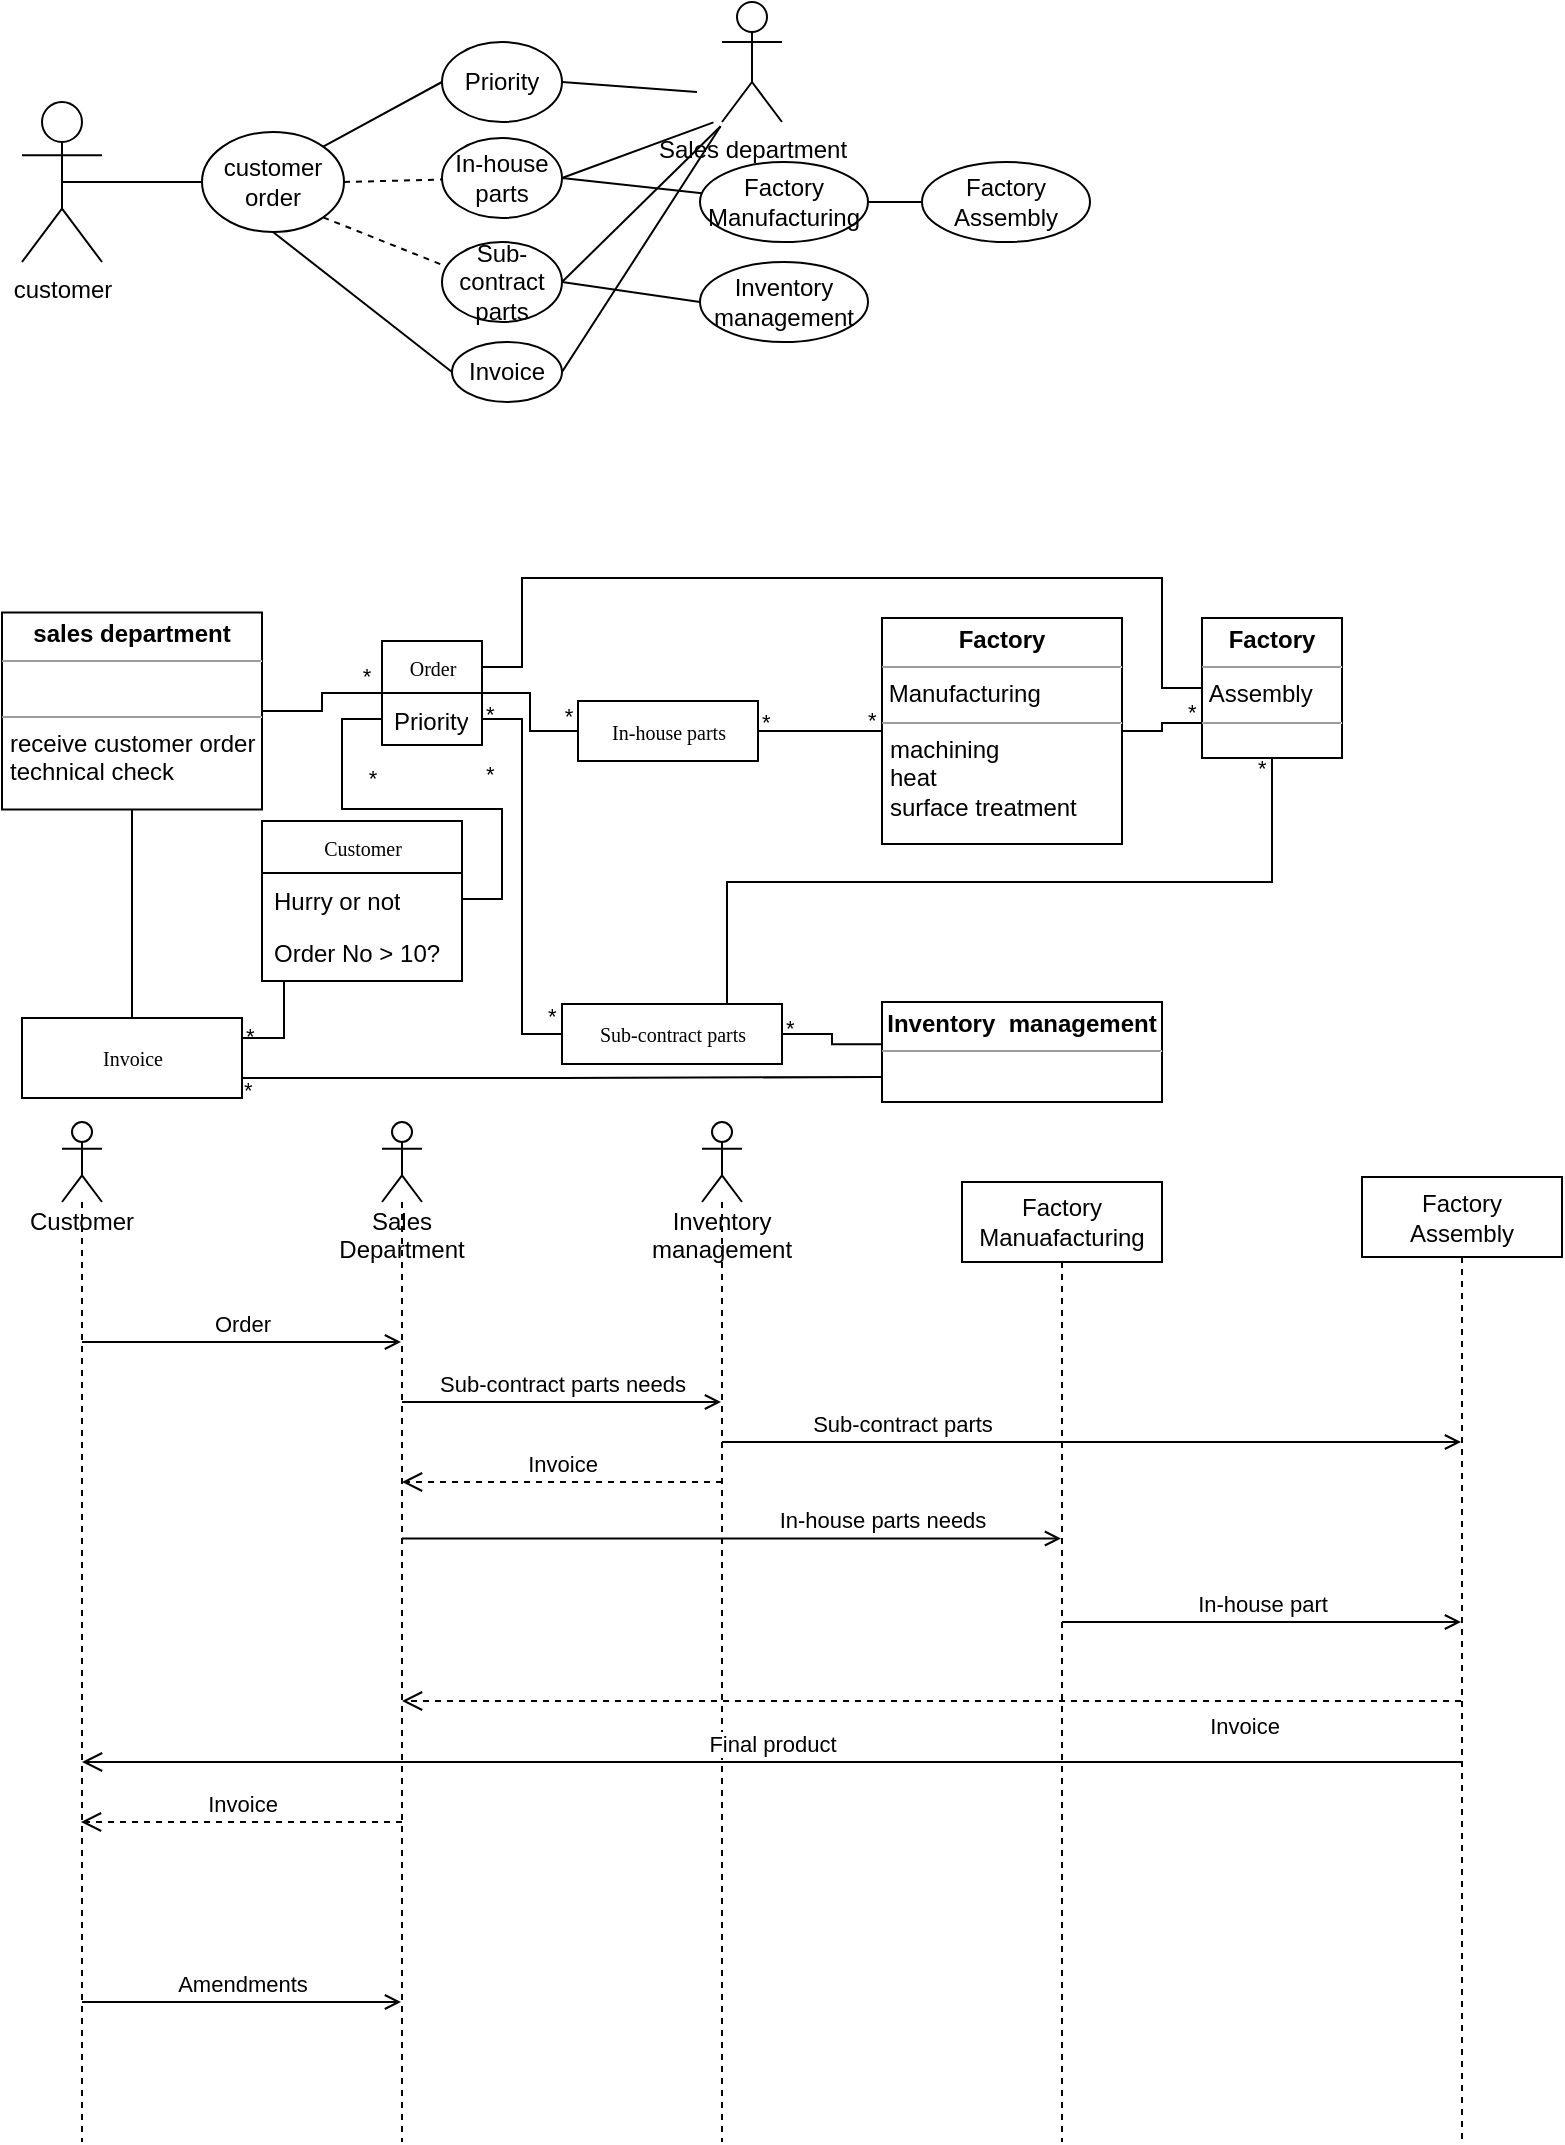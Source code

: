 <mxfile version="15.7.0" type="github" pages="2">
  <diagram name="Question 2" id="c4acf3e9-155e-7222-9cf6-157b1a14988f">
    <mxGraphModel dx="1421" dy="752" grid="1" gridSize="10" guides="1" tooltips="1" connect="1" arrows="1" fold="1" page="1" pageScale="1" pageWidth="850" pageHeight="1100" background="none" math="0" shadow="0">
      <root>
        <mxCell id="0" />
        <mxCell id="1" parent="0" />
        <mxCell id="VRiyqRG7SxgQbr_X3jZr-10" style="edgeStyle=orthogonalEdgeStyle;rounded=0;orthogonalLoop=1;jettySize=auto;html=1;exitX=1;exitY=0.5;exitDx=0;exitDy=0;entryX=0;entryY=0.5;entryDx=0;entryDy=0;endArrow=none;endFill=0;" parent="1" source="17acba5748e5396b-20" target="5d2195bd80daf111-14" edge="1">
          <mxGeometry relative="1" as="geometry" />
        </mxCell>
        <mxCell id="VRiyqRG7SxgQbr_X3jZr-11" style="edgeStyle=orthogonalEdgeStyle;rounded=0;orthogonalLoop=1;jettySize=auto;html=1;exitX=1;exitY=0.75;exitDx=0;exitDy=0;entryX=0;entryY=0.5;entryDx=0;entryDy=0;endArrow=none;endFill=0;" parent="1" source="17acba5748e5396b-20" target="VRiyqRG7SxgQbr_X3jZr-6" edge="1">
          <mxGeometry relative="1" as="geometry" />
        </mxCell>
        <mxCell id="VRiyqRG7SxgQbr_X3jZr-12" style="edgeStyle=orthogonalEdgeStyle;rounded=0;orthogonalLoop=1;jettySize=auto;html=1;exitX=1;exitY=0.25;exitDx=0;exitDy=0;entryX=0;entryY=0.5;entryDx=0;entryDy=0;endArrow=none;endFill=0;" parent="1" source="17acba5748e5396b-20" target="VRiyqRG7SxgQbr_X3jZr-1" edge="1">
          <mxGeometry relative="1" as="geometry">
            <Array as="points">
              <mxPoint x="300" y="343" />
              <mxPoint x="300" y="298" />
              <mxPoint x="620" y="298" />
              <mxPoint x="620" y="353" />
            </Array>
          </mxGeometry>
        </mxCell>
        <mxCell id="17acba5748e5396b-20" value="&lt;div&gt;Order&lt;/div&gt;" style="swimlane;html=1;fontStyle=0;childLayout=stackLayout;horizontal=1;startSize=26;fillColor=none;horizontalStack=0;resizeParent=1;resizeLast=0;collapsible=1;marginBottom=0;swimlaneFillColor=#ffffff;rounded=0;shadow=0;comic=0;labelBackgroundColor=none;strokeWidth=1;fontFamily=Verdana;fontSize=10;align=center;" parent="1" vertex="1">
          <mxGeometry x="230" y="329.5" width="50" height="52" as="geometry" />
        </mxCell>
        <mxCell id="17acba5748e5396b-21" value="Priority" style="text;html=1;strokeColor=none;fillColor=none;align=left;verticalAlign=top;spacingLeft=4;spacingRight=4;whiteSpace=wrap;overflow=hidden;rotatable=0;points=[[0,0.5],[1,0.5]];portConstraint=eastwest;" parent="17acba5748e5396b-20" vertex="1">
          <mxGeometry y="26" width="50" height="26" as="geometry" />
        </mxCell>
        <mxCell id="17acba5748e5396b-30" value="Customer" style="swimlane;html=1;fontStyle=0;childLayout=stackLayout;horizontal=1;startSize=26;fillColor=none;horizontalStack=0;resizeParent=1;resizeLast=0;collapsible=1;marginBottom=0;swimlaneFillColor=#ffffff;rounded=0;shadow=0;comic=0;labelBackgroundColor=none;strokeWidth=1;fontFamily=Verdana;fontSize=10;align=center;" parent="1" vertex="1">
          <mxGeometry x="170" y="419.5" width="100" height="80" as="geometry" />
        </mxCell>
        <mxCell id="17acba5748e5396b-32" value="Hurry or not" style="text;html=1;strokeColor=none;fillColor=none;align=left;verticalAlign=top;spacingLeft=4;spacingRight=4;whiteSpace=wrap;overflow=hidden;rotatable=0;points=[[0,0.5],[1,0.5]];portConstraint=eastwest;" parent="17acba5748e5396b-30" vertex="1">
          <mxGeometry y="26" width="100" height="26" as="geometry" />
        </mxCell>
        <mxCell id="17acba5748e5396b-31" value="Order No &amp;gt; 10?" style="text;html=1;strokeColor=none;fillColor=none;align=left;verticalAlign=top;spacingLeft=4;spacingRight=4;whiteSpace=wrap;overflow=hidden;rotatable=0;points=[[0,0.5],[1,0.5]];portConstraint=eastwest;" parent="17acba5748e5396b-30" vertex="1">
          <mxGeometry y="52" width="100" height="26" as="geometry" />
        </mxCell>
        <mxCell id="5d2195bd80daf111-15" value="&lt;p style=&quot;margin: 0px ; margin-top: 4px ; text-align: center&quot;&gt;&lt;b&gt;Inventory&amp;nbsp; management&lt;/b&gt;&lt;/p&gt;&lt;hr size=&quot;1&quot;&gt;&lt;p style=&quot;margin: 0px ; margin-left: 4px&quot;&gt;&lt;br&gt;&lt;/p&gt;&lt;hr size=&quot;1&quot;&gt;" style="verticalAlign=top;align=left;overflow=fill;fontSize=12;fontFamily=Helvetica;html=1;rounded=0;shadow=0;comic=0;labelBackgroundColor=none;strokeWidth=1;" parent="1" vertex="1">
          <mxGeometry x="480" y="510" width="140" height="50" as="geometry" />
        </mxCell>
        <mxCell id="VRiyqRG7SxgQbr_X3jZr-4" style="edgeStyle=orthogonalEdgeStyle;rounded=0;orthogonalLoop=1;jettySize=auto;html=1;startArrow=none;endArrow=none;endFill=0;" parent="1" source="5d2195bd80daf111-14" target="5d2195bd80daf111-18" edge="1">
          <mxGeometry relative="1" as="geometry">
            <mxPoint x="350" y="375" as="sourcePoint" />
          </mxGeometry>
        </mxCell>
        <mxCell id="VRiyqRG7SxgQbr_X3jZr-13" style="edgeStyle=orthogonalEdgeStyle;rounded=0;orthogonalLoop=1;jettySize=auto;html=1;exitX=1;exitY=0.5;exitDx=0;exitDy=0;entryX=0;entryY=0.75;entryDx=0;entryDy=0;endArrow=none;endFill=0;" parent="1" source="5d2195bd80daf111-18" target="VRiyqRG7SxgQbr_X3jZr-1" edge="1">
          <mxGeometry relative="1" as="geometry" />
        </mxCell>
        <mxCell id="5d2195bd80daf111-18" value="&lt;p style=&quot;margin: 0px ; margin-top: 4px ; text-align: center&quot;&gt;&lt;b&gt;Factory&lt;br&gt;&lt;/b&gt;&lt;/p&gt;&lt;hr size=&quot;1&quot;&gt;&amp;nbsp;Manufacturing&lt;hr size=&quot;1&quot;&gt;&lt;p style=&quot;margin: 0px ; margin-left: 4px&quot;&gt;machining&lt;br&gt;&lt;/p&gt;&lt;p style=&quot;margin: 0px ; margin-left: 4px&quot;&gt;heat &lt;br&gt;&lt;/p&gt;&lt;p style=&quot;margin: 0px ; margin-left: 4px&quot;&gt;surface treatment&lt;br&gt;&lt;/p&gt;" style="verticalAlign=top;align=left;overflow=fill;fontSize=12;fontFamily=Helvetica;html=1;rounded=0;shadow=0;comic=0;labelBackgroundColor=none;strokeWidth=1;" parent="1" vertex="1">
          <mxGeometry x="480" y="318" width="120" height="113" as="geometry" />
        </mxCell>
        <mxCell id="VRiyqRG7SxgQbr_X3jZr-2" style="edgeStyle=orthogonalEdgeStyle;rounded=0;orthogonalLoop=1;jettySize=auto;html=1;exitX=1;exitY=0.5;exitDx=0;exitDy=0;entryX=0;entryY=0.5;entryDx=0;entryDy=0;endArrow=none;endFill=0;" parent="1" source="5d2195bd80daf111-19" target="17acba5748e5396b-20" edge="1">
          <mxGeometry relative="1" as="geometry">
            <mxPoint x="200" y="375" as="targetPoint" />
          </mxGeometry>
        </mxCell>
        <mxCell id="VRiyqRG7SxgQbr_X3jZr-5" value="&amp;nbsp;&amp;nbsp;&amp;nbsp;&amp;nbsp;&amp;nbsp;&amp;nbsp;&amp;nbsp;&amp;nbsp;&amp;nbsp;&amp;nbsp;&amp;nbsp;&amp;nbsp;&amp;nbsp;&amp;nbsp;&amp;nbsp;&amp;nbsp; *" style="edgeLabel;html=1;align=center;verticalAlign=middle;resizable=0;points=[];strokeColor=none;labelBackgroundColor=none;" parent="VRiyqRG7SxgQbr_X3jZr-2" vertex="1" connectable="0">
          <mxGeometry x="0.225" y="3" relative="1" as="geometry">
            <mxPoint x="-8" y="-6" as="offset" />
          </mxGeometry>
        </mxCell>
        <mxCell id="VRiyqRG7SxgQbr_X3jZr-28" style="edgeStyle=orthogonalEdgeStyle;rounded=0;orthogonalLoop=1;jettySize=auto;html=1;exitX=0.5;exitY=1;exitDx=0;exitDy=0;entryX=0.5;entryY=0;entryDx=0;entryDy=0;endArrow=none;endFill=0;" parent="1" source="5d2195bd80daf111-19" target="VRiyqRG7SxgQbr_X3jZr-27" edge="1">
          <mxGeometry relative="1" as="geometry" />
        </mxCell>
        <mxCell id="5d2195bd80daf111-19" value="&lt;p style=&quot;margin: 0px ; margin-top: 4px ; text-align: center&quot;&gt;&lt;b&gt;sales department&lt;/b&gt;&lt;/p&gt;&lt;hr size=&quot;1&quot;&gt;&lt;p style=&quot;margin: 0px ; margin-left: 4px&quot;&gt;&lt;br&gt;&lt;/p&gt;&lt;hr size=&quot;1&quot;&gt;&lt;p style=&quot;margin: 0px ; margin-left: 4px&quot;&gt;receive customer order&lt;/p&gt;&lt;p style=&quot;margin: 0px ; margin-left: 4px&quot;&gt;technical check&lt;br&gt;&lt;/p&gt;" style="verticalAlign=top;align=left;overflow=fill;fontSize=12;fontFamily=Helvetica;html=1;rounded=0;shadow=0;comic=0;labelBackgroundColor=none;strokeWidth=1;" parent="1" vertex="1">
          <mxGeometry x="40" y="315.25" width="130" height="98.5" as="geometry" />
        </mxCell>
        <mxCell id="VRiyqRG7SxgQbr_X3jZr-1" value="&lt;p style=&quot;margin: 0px ; margin-top: 4px ; text-align: center&quot;&gt;&lt;b&gt;Factory&lt;br&gt;&lt;/b&gt;&lt;/p&gt;&lt;hr size=&quot;1&quot;&gt;&amp;nbsp;Assembly&lt;hr size=&quot;1&quot;&gt;" style="verticalAlign=top;align=left;overflow=fill;fontSize=12;fontFamily=Helvetica;html=1;rounded=0;shadow=0;comic=0;labelBackgroundColor=none;strokeWidth=1;" parent="1" vertex="1">
          <mxGeometry x="640" y="318" width="70" height="70" as="geometry" />
        </mxCell>
        <mxCell id="VRiyqRG7SxgQbr_X3jZr-14" style="edgeStyle=orthogonalEdgeStyle;rounded=0;orthogonalLoop=1;jettySize=auto;html=1;exitX=1;exitY=0.5;exitDx=0;exitDy=0;endArrow=none;endFill=0;entryX=0;entryY=0.422;entryDx=0;entryDy=0;entryPerimeter=0;" parent="1" source="VRiyqRG7SxgQbr_X3jZr-6" target="5d2195bd80daf111-15" edge="1">
          <mxGeometry relative="1" as="geometry">
            <mxPoint x="480" y="523" as="targetPoint" />
          </mxGeometry>
        </mxCell>
        <mxCell id="VRiyqRG7SxgQbr_X3jZr-15" style="edgeStyle=orthogonalEdgeStyle;rounded=0;orthogonalLoop=1;jettySize=auto;html=1;exitX=0.75;exitY=0;exitDx=0;exitDy=0;entryX=0;entryY=1;entryDx=0;entryDy=0;endArrow=none;endFill=0;" parent="1" source="VRiyqRG7SxgQbr_X3jZr-6" target="VRiyqRG7SxgQbr_X3jZr-1" edge="1">
          <mxGeometry relative="1" as="geometry">
            <Array as="points">
              <mxPoint x="403" y="450" />
              <mxPoint x="675" y="450" />
              <mxPoint x="675" y="388" />
            </Array>
          </mxGeometry>
        </mxCell>
        <mxCell id="VRiyqRG7SxgQbr_X3jZr-6" value="&lt;div&gt;Sub-contract parts&lt;/div&gt;" style="html=1;rounded=0;shadow=0;comic=0;labelBackgroundColor=none;strokeWidth=1;fontFamily=Verdana;fontSize=10;align=center;" parent="1" vertex="1">
          <mxGeometry x="320" y="511" width="110" height="30" as="geometry" />
        </mxCell>
        <mxCell id="5d2195bd80daf111-14" value="In-house parts" style="html=1;rounded=0;shadow=0;comic=0;labelBackgroundColor=none;strokeWidth=1;fontFamily=Verdana;fontSize=10;align=center;" parent="1" vertex="1">
          <mxGeometry x="328" y="359.5" width="90" height="30" as="geometry" />
        </mxCell>
        <mxCell id="VRiyqRG7SxgQbr_X3jZr-16" style="edgeStyle=orthogonalEdgeStyle;rounded=0;orthogonalLoop=1;jettySize=auto;html=1;exitX=1;exitY=0.5;exitDx=0;exitDy=0;entryX=0;entryY=0.5;entryDx=0;entryDy=0;endArrow=none;endFill=0;" parent="1" source="17acba5748e5396b-32" target="17acba5748e5396b-21" edge="1">
          <mxGeometry relative="1" as="geometry" />
        </mxCell>
        <mxCell id="VRiyqRG7SxgQbr_X3jZr-17" value="&amp;nbsp;&amp;nbsp;&amp;nbsp;&amp;nbsp;&amp;nbsp;&amp;nbsp;&amp;nbsp;&amp;nbsp;&amp;nbsp;&amp;nbsp;&amp;nbsp;&amp;nbsp;&amp;nbsp;&amp;nbsp;&amp;nbsp;&amp;nbsp; *" style="edgeLabel;html=1;align=center;verticalAlign=middle;resizable=0;points=[];strokeColor=none;labelBackgroundColor=none;" parent="1" vertex="1" connectable="0">
          <mxGeometry x="199" y="397.5" as="geometry" />
        </mxCell>
        <mxCell id="VRiyqRG7SxgQbr_X3jZr-19" value="&amp;nbsp;&amp;nbsp;&amp;nbsp;&amp;nbsp;&amp;nbsp;&amp;nbsp;&amp;nbsp;&amp;nbsp;&amp;nbsp;&amp;nbsp;&amp;nbsp;&amp;nbsp;&amp;nbsp;&amp;nbsp;&amp;nbsp;&amp;nbsp; *" style="edgeLabel;html=1;align=center;verticalAlign=middle;resizable=0;points=[];strokeColor=none;labelBackgroundColor=none;" parent="1" vertex="1" connectable="0">
          <mxGeometry x="297" y="366.5" as="geometry" />
        </mxCell>
        <mxCell id="VRiyqRG7SxgQbr_X3jZr-20" value="&amp;nbsp;&amp;nbsp;&amp;nbsp;&amp;nbsp; *" style="edgeLabel;html=1;align=center;verticalAlign=middle;resizable=0;points=[];strokeColor=none;labelBackgroundColor=none;" parent="1" vertex="1" connectable="0">
          <mxGeometry x="276" y="365.5" as="geometry" />
        </mxCell>
        <mxCell id="VRiyqRG7SxgQbr_X3jZr-21" value="&amp;nbsp;&amp;nbsp;&amp;nbsp;&amp;nbsp; *" style="edgeLabel;html=1;align=center;verticalAlign=middle;resizable=0;points=[];strokeColor=none;labelBackgroundColor=none;" parent="1" vertex="1" connectable="0">
          <mxGeometry x="276" y="395.5" as="geometry" />
        </mxCell>
        <mxCell id="VRiyqRG7SxgQbr_X3jZr-22" value="&amp;nbsp;&amp;nbsp;&amp;nbsp;&amp;nbsp; *" style="edgeLabel;html=1;align=center;verticalAlign=middle;resizable=0;points=[];strokeColor=none;labelBackgroundColor=none;" parent="1" vertex="1" connectable="0">
          <mxGeometry x="307" y="516.5" as="geometry" />
        </mxCell>
        <mxCell id="VRiyqRG7SxgQbr_X3jZr-23" value="&amp;nbsp;&amp;nbsp;&amp;nbsp;&amp;nbsp; *" style="edgeLabel;html=1;align=center;verticalAlign=middle;resizable=0;points=[];strokeColor=none;labelBackgroundColor=none;" parent="1" vertex="1" connectable="0">
          <mxGeometry x="414" y="369.5" as="geometry" />
        </mxCell>
        <mxCell id="VRiyqRG7SxgQbr_X3jZr-24" value="&amp;nbsp;&amp;nbsp;&amp;nbsp;&amp;nbsp; *" style="edgeLabel;html=1;align=center;verticalAlign=middle;resizable=0;points=[];strokeColor=none;labelBackgroundColor=none;" parent="1" vertex="1" connectable="0">
          <mxGeometry x="467" y="368.5" as="geometry" />
        </mxCell>
        <mxCell id="VRiyqRG7SxgQbr_X3jZr-25" value="&amp;nbsp;&amp;nbsp;&amp;nbsp;&amp;nbsp; *" style="edgeLabel;html=1;align=center;verticalAlign=middle;resizable=0;points=[];strokeColor=none;labelBackgroundColor=none;" parent="1" vertex="1" connectable="0">
          <mxGeometry x="627" y="364.5" as="geometry" />
        </mxCell>
        <mxCell id="VRiyqRG7SxgQbr_X3jZr-26" value="&amp;nbsp;&amp;nbsp;&amp;nbsp;&amp;nbsp; *" style="edgeLabel;html=1;align=center;verticalAlign=middle;resizable=0;points=[];strokeColor=none;labelBackgroundColor=none;" parent="1" vertex="1" connectable="0">
          <mxGeometry x="662" y="392.5" as="geometry" />
        </mxCell>
        <mxCell id="upZt14hZmClzutdR7epI-5" style="edgeStyle=orthogonalEdgeStyle;rounded=0;orthogonalLoop=1;jettySize=auto;html=1;exitX=1;exitY=0.75;exitDx=0;exitDy=0;entryX=0;entryY=0.75;entryDx=0;entryDy=0;endArrow=none;endFill=0;" parent="1" source="VRiyqRG7SxgQbr_X3jZr-27" target="5d2195bd80daf111-15" edge="1">
          <mxGeometry relative="1" as="geometry" />
        </mxCell>
        <mxCell id="upZt14hZmClzutdR7epI-8" style="edgeStyle=orthogonalEdgeStyle;rounded=0;orthogonalLoop=1;jettySize=auto;html=1;exitX=1;exitY=0.25;exitDx=0;exitDy=0;endArrow=none;endFill=0;entryX=0.11;entryY=1.096;entryDx=0;entryDy=0;entryPerimeter=0;" parent="1" source="VRiyqRG7SxgQbr_X3jZr-27" target="17acba5748e5396b-31" edge="1">
          <mxGeometry relative="1" as="geometry" />
        </mxCell>
        <mxCell id="VRiyqRG7SxgQbr_X3jZr-27" value="&lt;div&gt;Invoice&lt;/div&gt;" style="html=1;rounded=0;shadow=0;comic=0;labelBackgroundColor=none;strokeWidth=1;fontFamily=Verdana;fontSize=10;align=center;" parent="1" vertex="1">
          <mxGeometry x="50" y="518" width="110" height="40" as="geometry" />
        </mxCell>
        <mxCell id="upZt14hZmClzutdR7epI-3" value="&amp;nbsp;&amp;nbsp;&amp;nbsp;&amp;nbsp; *" style="edgeLabel;html=1;align=center;verticalAlign=middle;resizable=0;points=[];strokeColor=none;labelBackgroundColor=none;" parent="1" vertex="1" connectable="0">
          <mxGeometry x="156" y="526.5" as="geometry" />
        </mxCell>
        <mxCell id="upZt14hZmClzutdR7epI-4" value="&amp;nbsp;&amp;nbsp;&amp;nbsp;&amp;nbsp; *" style="edgeLabel;html=1;align=center;verticalAlign=middle;resizable=0;points=[];strokeColor=none;labelBackgroundColor=none;" parent="1" vertex="1" connectable="0">
          <mxGeometry x="426" y="522.5" as="geometry" />
        </mxCell>
        <mxCell id="upZt14hZmClzutdR7epI-6" value="&amp;nbsp;&amp;nbsp;&amp;nbsp;&amp;nbsp; *" style="edgeLabel;html=1;align=center;verticalAlign=middle;resizable=0;points=[];strokeColor=none;labelBackgroundColor=none;" parent="1" vertex="1" connectable="0">
          <mxGeometry x="155" y="553.5" as="geometry" />
        </mxCell>
        <mxCell id="upZt14hZmClzutdR7epI-16" style="edgeStyle=orthogonalEdgeStyle;rounded=0;orthogonalLoop=1;jettySize=auto;html=1;exitX=0.5;exitY=0.5;exitDx=0;exitDy=0;exitPerimeter=0;endArrow=none;endFill=0;" parent="1" source="upZt14hZmClzutdR7epI-13" target="upZt14hZmClzutdR7epI-15" edge="1">
          <mxGeometry relative="1" as="geometry" />
        </mxCell>
        <mxCell id="upZt14hZmClzutdR7epI-13" value="customer" style="shape=umlActor;verticalLabelPosition=bottom;verticalAlign=top;html=1;outlineConnect=0;" parent="1" vertex="1">
          <mxGeometry x="50" y="60" width="40" height="80" as="geometry" />
        </mxCell>
        <mxCell id="upZt14hZmClzutdR7epI-21" style="edgeStyle=none;rounded=0;orthogonalLoop=1;jettySize=auto;html=1;exitX=1;exitY=0.5;exitDx=0;exitDy=0;dashed=1;endArrow=none;endFill=0;" parent="1" source="upZt14hZmClzutdR7epI-15" target="upZt14hZmClzutdR7epI-18" edge="1">
          <mxGeometry relative="1" as="geometry" />
        </mxCell>
        <mxCell id="upZt14hZmClzutdR7epI-22" style="edgeStyle=none;rounded=0;orthogonalLoop=1;jettySize=auto;html=1;exitX=1;exitY=1;exitDx=0;exitDy=0;entryX=0.067;entryY=0.325;entryDx=0;entryDy=0;entryPerimeter=0;dashed=1;endArrow=none;endFill=0;" parent="1" source="upZt14hZmClzutdR7epI-15" target="upZt14hZmClzutdR7epI-19" edge="1">
          <mxGeometry relative="1" as="geometry" />
        </mxCell>
        <mxCell id="upZt14hZmClzutdR7epI-24" style="edgeStyle=none;rounded=0;orthogonalLoop=1;jettySize=auto;html=1;exitX=1;exitY=0;exitDx=0;exitDy=0;entryX=0;entryY=0.5;entryDx=0;entryDy=0;endArrow=none;endFill=0;" parent="1" source="upZt14hZmClzutdR7epI-15" target="upZt14hZmClzutdR7epI-17" edge="1">
          <mxGeometry relative="1" as="geometry" />
        </mxCell>
        <mxCell id="upZt14hZmClzutdR7epI-36" style="edgeStyle=none;rounded=0;orthogonalLoop=1;jettySize=auto;html=1;exitX=0.5;exitY=1;exitDx=0;exitDy=0;entryX=0;entryY=0.5;entryDx=0;entryDy=0;endArrow=none;endFill=0;" parent="1" source="upZt14hZmClzutdR7epI-15" target="upZt14hZmClzutdR7epI-35" edge="1">
          <mxGeometry relative="1" as="geometry" />
        </mxCell>
        <mxCell id="upZt14hZmClzutdR7epI-15" value="customer order" style="ellipse;whiteSpace=wrap;html=1;" parent="1" vertex="1">
          <mxGeometry x="140" y="75" width="71" height="50" as="geometry" />
        </mxCell>
        <mxCell id="upZt14hZmClzutdR7epI-25" style="edgeStyle=none;rounded=0;orthogonalLoop=1;jettySize=auto;html=1;exitX=1;exitY=0.5;exitDx=0;exitDy=0;endArrow=none;endFill=0;" parent="1" source="upZt14hZmClzutdR7epI-17" edge="1">
          <mxGeometry relative="1" as="geometry">
            <mxPoint x="387.49" y="54.953" as="targetPoint" />
          </mxGeometry>
        </mxCell>
        <mxCell id="upZt14hZmClzutdR7epI-17" value="Priority" style="ellipse;whiteSpace=wrap;html=1;" parent="1" vertex="1">
          <mxGeometry x="260" y="30" width="60" height="40" as="geometry" />
        </mxCell>
        <mxCell id="upZt14hZmClzutdR7epI-26" style="edgeStyle=none;rounded=0;orthogonalLoop=1;jettySize=auto;html=1;exitX=1;exitY=0.5;exitDx=0;exitDy=0;endArrow=none;endFill=0;" parent="1" source="upZt14hZmClzutdR7epI-18" edge="1">
          <mxGeometry relative="1" as="geometry">
            <mxPoint x="395.732" y="70.208" as="targetPoint" />
          </mxGeometry>
        </mxCell>
        <mxCell id="upZt14hZmClzutdR7epI-29" style="edgeStyle=none;rounded=0;orthogonalLoop=1;jettySize=auto;html=1;exitX=1;exitY=0.5;exitDx=0;exitDy=0;endArrow=none;endFill=0;" parent="1" source="upZt14hZmClzutdR7epI-18" target="upZt14hZmClzutdR7epI-28" edge="1">
          <mxGeometry relative="1" as="geometry" />
        </mxCell>
        <mxCell id="upZt14hZmClzutdR7epI-18" value="In-house parts" style="ellipse;whiteSpace=wrap;html=1;" parent="1" vertex="1">
          <mxGeometry x="260" y="78" width="60" height="40" as="geometry" />
        </mxCell>
        <mxCell id="upZt14hZmClzutdR7epI-27" style="edgeStyle=none;rounded=0;orthogonalLoop=1;jettySize=auto;html=1;exitX=1;exitY=0.5;exitDx=0;exitDy=0;entryX=0;entryY=1;entryDx=0;entryDy=0;endArrow=none;endFill=0;" parent="1" source="upZt14hZmClzutdR7epI-19" edge="1">
          <mxGeometry relative="1" as="geometry">
            <mxPoint x="399.302" y="72.142" as="targetPoint" />
          </mxGeometry>
        </mxCell>
        <mxCell id="upZt14hZmClzutdR7epI-34" style="edgeStyle=none;rounded=0;orthogonalLoop=1;jettySize=auto;html=1;exitX=1;exitY=0.5;exitDx=0;exitDy=0;entryX=0;entryY=0.5;entryDx=0;entryDy=0;endArrow=none;endFill=0;" parent="1" source="upZt14hZmClzutdR7epI-19" target="upZt14hZmClzutdR7epI-33" edge="1">
          <mxGeometry relative="1" as="geometry" />
        </mxCell>
        <mxCell id="upZt14hZmClzutdR7epI-19" value="Sub-contract parts" style="ellipse;whiteSpace=wrap;html=1;" parent="1" vertex="1">
          <mxGeometry x="260" y="130" width="60" height="40" as="geometry" />
        </mxCell>
        <mxCell id="upZt14hZmClzutdR7epI-32" style="edgeStyle=none;rounded=0;orthogonalLoop=1;jettySize=auto;html=1;exitX=1;exitY=0.5;exitDx=0;exitDy=0;entryX=0;entryY=0.5;entryDx=0;entryDy=0;endArrow=none;endFill=0;" parent="1" source="upZt14hZmClzutdR7epI-28" target="upZt14hZmClzutdR7epI-30" edge="1">
          <mxGeometry relative="1" as="geometry" />
        </mxCell>
        <mxCell id="upZt14hZmClzutdR7epI-28" value="&lt;div&gt;Factory&lt;/div&gt;&lt;div&gt;Manufacturing&lt;br&gt;&lt;/div&gt;" style="ellipse;whiteSpace=wrap;html=1;" parent="1" vertex="1">
          <mxGeometry x="389" y="90" width="84" height="40" as="geometry" />
        </mxCell>
        <mxCell id="upZt14hZmClzutdR7epI-30" value="&lt;div&gt;Factory&lt;/div&gt;&lt;div&gt;Assembly&lt;br&gt;&lt;/div&gt;" style="ellipse;whiteSpace=wrap;html=1;" parent="1" vertex="1">
          <mxGeometry x="500" y="90" width="84" height="40" as="geometry" />
        </mxCell>
        <mxCell id="upZt14hZmClzutdR7epI-33" value="Inventory management" style="ellipse;whiteSpace=wrap;html=1;" parent="1" vertex="1">
          <mxGeometry x="389" y="140" width="84" height="40" as="geometry" />
        </mxCell>
        <mxCell id="upZt14hZmClzutdR7epI-37" style="edgeStyle=none;rounded=0;orthogonalLoop=1;jettySize=auto;html=1;exitX=1;exitY=0.5;exitDx=0;exitDy=0;entryX=0;entryY=1;entryDx=0;entryDy=0;endArrow=none;endFill=0;" parent="1" source="upZt14hZmClzutdR7epI-35" edge="1">
          <mxGeometry relative="1" as="geometry">
            <mxPoint x="399.302" y="72.142" as="targetPoint" />
          </mxGeometry>
        </mxCell>
        <mxCell id="upZt14hZmClzutdR7epI-35" value="Invoice" style="ellipse;whiteSpace=wrap;html=1;" parent="1" vertex="1">
          <mxGeometry x="265" y="180" width="55" height="30" as="geometry" />
        </mxCell>
        <mxCell id="upZt14hZmClzutdR7epI-46" value="Customer" style="shape=umlLifeline;participant=umlActor;perimeter=lifelinePerimeter;whiteSpace=wrap;html=1;container=1;collapsible=0;recursiveResize=0;verticalAlign=top;spacingTop=36;outlineConnect=0;" parent="1" vertex="1">
          <mxGeometry x="70" y="570" width="20" height="510" as="geometry" />
        </mxCell>
        <mxCell id="upZt14hZmClzutdR7epI-47" value="&lt;div&gt;Factory&lt;/div&gt;&lt;div&gt;Manuafacturing&lt;/div&gt;" style="shape=umlLifeline;perimeter=lifelinePerimeter;whiteSpace=wrap;html=1;container=1;collapsible=0;recursiveResize=0;outlineConnect=0;" parent="1" vertex="1">
          <mxGeometry x="520" y="600" width="100" height="480" as="geometry" />
        </mxCell>
        <mxCell id="upZt14hZmClzutdR7epI-58" value="In-house part" style="html=1;verticalAlign=bottom;endArrow=open;rounded=0;endFill=0;" parent="upZt14hZmClzutdR7epI-47" target="upZt14hZmClzutdR7epI-50" edge="1">
          <mxGeometry x="0.003" width="80" relative="1" as="geometry">
            <mxPoint x="50" y="220" as="sourcePoint" />
            <mxPoint x="130" y="220" as="targetPoint" />
            <mxPoint as="offset" />
          </mxGeometry>
        </mxCell>
        <mxCell id="upZt14hZmClzutdR7epI-48" value="Sales Department" style="shape=umlLifeline;participant=umlActor;perimeter=lifelinePerimeter;whiteSpace=wrap;html=1;container=1;collapsible=0;recursiveResize=0;verticalAlign=top;spacingTop=36;outlineConnect=0;" parent="1" vertex="1">
          <mxGeometry x="230" y="570" width="20" height="510" as="geometry" />
        </mxCell>
        <mxCell id="upZt14hZmClzutdR7epI-49" value="Inventory management" style="shape=umlLifeline;participant=umlActor;perimeter=lifelinePerimeter;whiteSpace=wrap;html=1;container=1;collapsible=0;recursiveResize=0;verticalAlign=top;spacingTop=36;outlineConnect=0;" parent="1" vertex="1">
          <mxGeometry x="390" y="570" width="20" height="510" as="geometry" />
        </mxCell>
        <mxCell id="upZt14hZmClzutdR7epI-50" value="&lt;div&gt;Factory&lt;/div&gt;&lt;div&gt;Assembly&lt;br&gt;&lt;/div&gt;" style="shape=umlLifeline;perimeter=lifelinePerimeter;whiteSpace=wrap;html=1;container=1;collapsible=0;recursiveResize=0;outlineConnect=0;" parent="1" vertex="1">
          <mxGeometry x="720" y="597.5" width="100" height="482.5" as="geometry" />
        </mxCell>
        <mxCell id="upZt14hZmClzutdR7epI-59" value="Final product" style="html=1;verticalAlign=bottom;endArrow=open;endSize=8;rounded=0;" parent="upZt14hZmClzutdR7epI-50" target="upZt14hZmClzutdR7epI-46" edge="1">
          <mxGeometry relative="1" as="geometry">
            <mxPoint x="50" y="292.5" as="sourcePoint" />
            <mxPoint x="-30" y="292.5" as="targetPoint" />
          </mxGeometry>
        </mxCell>
        <mxCell id="upZt14hZmClzutdR7epI-52" value="Order" style="html=1;verticalAlign=bottom;endArrow=open;rounded=0;endFill=0;" parent="1" target="upZt14hZmClzutdR7epI-48" edge="1">
          <mxGeometry width="80" relative="1" as="geometry">
            <mxPoint x="80" y="680" as="sourcePoint" />
            <mxPoint x="160" y="680" as="targetPoint" />
          </mxGeometry>
        </mxCell>
        <mxCell id="upZt14hZmClzutdR7epI-55" value="&lt;div&gt;Sub-contract parts needs&lt;br&gt;&lt;/div&gt;" style="html=1;verticalAlign=bottom;endArrow=open;rounded=0;endFill=0;" parent="1" target="upZt14hZmClzutdR7epI-49" edge="1">
          <mxGeometry width="80" relative="1" as="geometry">
            <mxPoint x="240" y="710" as="sourcePoint" />
            <mxPoint x="320" y="710" as="targetPoint" />
          </mxGeometry>
        </mxCell>
        <mxCell id="upZt14hZmClzutdR7epI-56" value="&lt;div&gt;Sub-contract parts&lt;br&gt;&lt;/div&gt;" style="html=1;verticalAlign=bottom;endArrow=open;rounded=0;endFill=0;" parent="1" target="upZt14hZmClzutdR7epI-50" edge="1">
          <mxGeometry x="-0.513" width="80" relative="1" as="geometry">
            <mxPoint x="400" y="730" as="sourcePoint" />
            <mxPoint x="559.5" y="730" as="targetPoint" />
            <mxPoint as="offset" />
          </mxGeometry>
        </mxCell>
        <mxCell id="upZt14hZmClzutdR7epI-57" value="&lt;div&gt;In-house parts needs&lt;br&gt;&lt;/div&gt;" style="html=1;verticalAlign=bottom;endArrow=open;rounded=0;endFill=0;" parent="1" edge="1">
          <mxGeometry x="0.457" width="80" relative="1" as="geometry">
            <mxPoint x="240" y="778.25" as="sourcePoint" />
            <mxPoint x="569.5" y="778.25" as="targetPoint" />
            <mxPoint as="offset" />
          </mxGeometry>
        </mxCell>
        <mxCell id="upZt14hZmClzutdR7epI-60" value="Invoice" style="html=1;verticalAlign=bottom;endArrow=open;dashed=1;endSize=8;rounded=0;" parent="1" target="upZt14hZmClzutdR7epI-48" edge="1">
          <mxGeometry relative="1" as="geometry">
            <mxPoint x="400" y="750" as="sourcePoint" />
            <mxPoint x="320" y="750" as="targetPoint" />
          </mxGeometry>
        </mxCell>
        <mxCell id="upZt14hZmClzutdR7epI-61" value="Invoice" style="html=1;verticalAlign=bottom;endArrow=open;dashed=1;endSize=8;rounded=0;" parent="1" edge="1">
          <mxGeometry x="-0.586" y="21" relative="1" as="geometry">
            <mxPoint x="769.5" y="859.5" as="sourcePoint" />
            <mxPoint x="240" y="859.5" as="targetPoint" />
            <mxPoint x="1" as="offset" />
          </mxGeometry>
        </mxCell>
        <mxCell id="upZt14hZmClzutdR7epI-62" value="Invoice" style="html=1;verticalAlign=bottom;endArrow=open;dashed=1;endSize=8;rounded=0;" parent="1" edge="1">
          <mxGeometry relative="1" as="geometry">
            <mxPoint x="240" y="920" as="sourcePoint" />
            <mxPoint x="79.5" y="920" as="targetPoint" />
          </mxGeometry>
        </mxCell>
        <mxCell id="upZt14hZmClzutdR7epI-63" value="Amendments" style="html=1;verticalAlign=bottom;endArrow=open;rounded=0;endFill=0;" parent="1" edge="1">
          <mxGeometry width="80" relative="1" as="geometry">
            <mxPoint x="80" y="1010" as="sourcePoint" />
            <mxPoint x="239.5" y="1010" as="targetPoint" />
          </mxGeometry>
        </mxCell>
        <mxCell id="bO-1n5olXaG3peZd0ZvM-1" value="Sales department" style="shape=umlActor;verticalLabelPosition=bottom;verticalAlign=top;html=1;outlineConnect=0;" vertex="1" parent="1">
          <mxGeometry x="400" y="10" width="30" height="60" as="geometry" />
        </mxCell>
      </root>
    </mxGraphModel>
  </diagram>
  <diagram id="0M2I629_d_U-722XgAD2" name="Question 3">
    <mxGraphModel dx="1421" dy="752" grid="1" gridSize="10" guides="1" tooltips="1" connect="1" arrows="1" fold="1" page="1" pageScale="1" pageWidth="850" pageHeight="1100" math="0" shadow="0">
      <root>
        <mxCell id="_bgN-c6Cz0rIDU0zwk11-0" />
        <mxCell id="_bgN-c6Cz0rIDU0zwk11-1" parent="_bgN-c6Cz0rIDU0zwk11-0" />
        <mxCell id="w05NEY_O8rgqjTS1ORvi-2" style="edgeStyle=none;rounded=0;orthogonalLoop=1;jettySize=auto;html=1;exitX=0.5;exitY=0.5;exitDx=0;exitDy=0;exitPerimeter=0;entryX=0;entryY=0.5;entryDx=0;entryDy=0;endArrow=none;endFill=0;" parent="_bgN-c6Cz0rIDU0zwk11-1" source="7bwvnca-HFhG1u6ftyJK-0" target="w05NEY_O8rgqjTS1ORvi-1" edge="1">
          <mxGeometry relative="1" as="geometry" />
        </mxCell>
        <mxCell id="1OUtn1muC5QJW5qCTV3X-45" style="edgeStyle=orthogonalEdgeStyle;rounded=0;orthogonalLoop=1;jettySize=auto;html=1;exitX=0.5;exitY=0.5;exitDx=0;exitDy=0;exitPerimeter=0;entryX=0;entryY=0.5;entryDx=0;entryDy=0;endArrow=none;endFill=0;" parent="_bgN-c6Cz0rIDU0zwk11-1" source="7bwvnca-HFhG1u6ftyJK-0" target="1OUtn1muC5QJW5qCTV3X-44" edge="1">
          <mxGeometry relative="1" as="geometry">
            <Array as="points">
              <mxPoint x="90" y="130" />
              <mxPoint x="90" y="220" />
            </Array>
          </mxGeometry>
        </mxCell>
        <mxCell id="7bwvnca-HFhG1u6ftyJK-0" value="Customer" style="shape=umlActor;verticalLabelPosition=bottom;verticalAlign=top;html=1;" parent="_bgN-c6Cz0rIDU0zwk11-1" vertex="1">
          <mxGeometry x="40" y="100" width="30" height="60" as="geometry" />
        </mxCell>
        <mxCell id="1OUtn1muC5QJW5qCTV3X-0" style="edgeStyle=none;rounded=0;orthogonalLoop=1;jettySize=auto;html=1;exitX=1;exitY=0;exitDx=0;exitDy=0;entryX=0;entryY=0.5;entryDx=0;entryDy=0;endArrow=none;endFill=0;" parent="_bgN-c6Cz0rIDU0zwk11-1" source="w05NEY_O8rgqjTS1ORvi-1" target="CKOvdQ32cIy1cC3Xw6WE-0" edge="1">
          <mxGeometry relative="1" as="geometry" />
        </mxCell>
        <mxCell id="1OUtn1muC5QJW5qCTV3X-1" style="edgeStyle=none;rounded=0;orthogonalLoop=1;jettySize=auto;html=1;exitX=1;exitY=0.5;exitDx=0;exitDy=0;entryX=0;entryY=0.5;entryDx=0;entryDy=0;endArrow=none;endFill=0;" parent="_bgN-c6Cz0rIDU0zwk11-1" source="w05NEY_O8rgqjTS1ORvi-1" target="CKOvdQ32cIy1cC3Xw6WE-1" edge="1">
          <mxGeometry relative="1" as="geometry" />
        </mxCell>
        <mxCell id="1OUtn1muC5QJW5qCTV3X-2" style="edgeStyle=none;rounded=0;orthogonalLoop=1;jettySize=auto;html=1;exitX=1;exitY=1;exitDx=0;exitDy=0;entryX=0;entryY=0.5;entryDx=0;entryDy=0;endArrow=none;endFill=0;dashed=1;" parent="_bgN-c6Cz0rIDU0zwk11-1" source="w05NEY_O8rgqjTS1ORvi-1" target="iMu1ymWy9aPhmlX153iW-1" edge="1">
          <mxGeometry relative="1" as="geometry" />
        </mxCell>
        <mxCell id="1OUtn1muC5QJW5qCTV3X-22" style="edgeStyle=none;rounded=0;orthogonalLoop=1;jettySize=auto;html=1;exitX=0.5;exitY=0;exitDx=0;exitDy=0;entryX=0;entryY=0.5;entryDx=0;entryDy=0;endArrow=none;endFill=0;" parent="_bgN-c6Cz0rIDU0zwk11-1" source="w05NEY_O8rgqjTS1ORvi-1" target="1OUtn1muC5QJW5qCTV3X-20" edge="1">
          <mxGeometry relative="1" as="geometry" />
        </mxCell>
        <mxCell id="w05NEY_O8rgqjTS1ORvi-1" value="package" style="ellipse;whiteSpace=wrap;html=1;" parent="_bgN-c6Cz0rIDU0zwk11-1" vertex="1">
          <mxGeometry x="120" y="110" width="50" height="40" as="geometry" />
        </mxCell>
        <mxCell id="CKOvdQ32cIy1cC3Xw6WE-0" value="weight" style="ellipse;whiteSpace=wrap;html=1;" parent="_bgN-c6Cz0rIDU0zwk11-1" vertex="1">
          <mxGeometry x="200" y="50" width="60" height="40" as="geometry" />
        </mxCell>
        <mxCell id="1OUtn1muC5QJW5qCTV3X-7" style="edgeStyle=none;rounded=0;orthogonalLoop=1;jettySize=auto;html=1;exitX=1;exitY=0.5;exitDx=0;exitDy=0;endArrow=none;endFill=0;" parent="_bgN-c6Cz0rIDU0zwk11-1" source="CKOvdQ32cIy1cC3Xw6WE-1" edge="1">
          <mxGeometry relative="1" as="geometry">
            <mxPoint x="320" y="120" as="targetPoint" />
          </mxGeometry>
        </mxCell>
        <mxCell id="CKOvdQ32cIy1cC3Xw6WE-1" value="destination" style="ellipse;whiteSpace=wrap;html=1;" parent="_bgN-c6Cz0rIDU0zwk11-1" vertex="1">
          <mxGeometry x="200" y="100" width="60" height="40" as="geometry" />
        </mxCell>
        <mxCell id="1OUtn1muC5QJW5qCTV3X-31" style="edgeStyle=none;rounded=0;orthogonalLoop=1;jettySize=auto;html=1;exitX=1;exitY=0.5;exitDx=0;exitDy=0;entryX=0.111;entryY=0.75;entryDx=0;entryDy=0;entryPerimeter=0;endArrow=none;endFill=0;" parent="_bgN-c6Cz0rIDU0zwk11-1" source="iMu1ymWy9aPhmlX153iW-1" edge="1">
          <mxGeometry relative="1" as="geometry">
            <mxPoint x="479.99" y="175" as="targetPoint" />
          </mxGeometry>
        </mxCell>
        <mxCell id="iMu1ymWy9aPhmlX153iW-1" value="transport package" style="rounded=0;whiteSpace=wrap;html=1;" parent="_bgN-c6Cz0rIDU0zwk11-1" vertex="1">
          <mxGeometry x="210" y="160" width="50" height="30" as="geometry" />
        </mxCell>
        <mxCell id="1OUtn1muC5QJW5qCTV3X-12" style="edgeStyle=none;rounded=0;orthogonalLoop=1;jettySize=auto;html=1;exitX=1;exitY=0;exitDx=0;exitDy=0;entryX=0.011;entryY=0.367;entryDx=0;entryDy=0;entryPerimeter=0;endArrow=none;endFill=0;" parent="_bgN-c6Cz0rIDU0zwk11-1" edge="1">
          <mxGeometry relative="1" as="geometry">
            <mxPoint x="396.82" y="98.787" as="sourcePoint" />
            <mxPoint x="470.99" y="72.02" as="targetPoint" />
          </mxGeometry>
        </mxCell>
        <mxCell id="1OUtn1muC5QJW5qCTV3X-13" style="edgeStyle=none;rounded=0;orthogonalLoop=1;jettySize=auto;html=1;exitX=1;exitY=1;exitDx=0;exitDy=0;endArrow=none;endFill=0;" parent="_bgN-c6Cz0rIDU0zwk11-1" edge="1">
          <mxGeometry relative="1" as="geometry">
            <mxPoint x="396.82" y="141.213" as="sourcePoint" />
            <mxPoint x="471.134" y="153.309" as="targetPoint" />
          </mxGeometry>
        </mxCell>
        <mxCell id="1OUtn1muC5QJW5qCTV3X-14" style="edgeStyle=none;rounded=0;orthogonalLoop=1;jettySize=auto;html=1;exitX=1;exitY=0.5;exitDx=0;exitDy=0;dashed=1;endArrow=none;endFill=0;" parent="_bgN-c6Cz0rIDU0zwk11-1" edge="1">
          <mxGeometry relative="1" as="geometry">
            <mxPoint x="530" y="160" as="sourcePoint" />
            <mxPoint x="590" y="160" as="targetPoint" />
          </mxGeometry>
        </mxCell>
        <mxCell id="1OUtn1muC5QJW5qCTV3X-33" style="edgeStyle=orthogonalEdgeStyle;rounded=0;orthogonalLoop=1;jettySize=auto;html=1;exitX=0.5;exitY=1;exitDx=0;exitDy=0;entryX=0.25;entryY=0;entryDx=0;entryDy=0;endArrow=none;endFill=0;" parent="_bgN-c6Cz0rIDU0zwk11-1" source="1OUtn1muC5QJW5qCTV3X-15" target="1OUtn1muC5QJW5qCTV3X-27" edge="1">
          <mxGeometry relative="1" as="geometry">
            <Array as="points">
              <mxPoint x="450" y="449" />
              <mxPoint x="365" y="449" />
            </Array>
          </mxGeometry>
        </mxCell>
        <mxCell id="1OUtn1muC5QJW5qCTV3X-55" style="edgeStyle=orthogonalEdgeStyle;rounded=0;orthogonalLoop=1;jettySize=auto;html=1;exitX=0.75;exitY=1;exitDx=0;exitDy=0;entryX=0;entryY=0.5;entryDx=0;entryDy=0;endArrow=none;endFill=0;" parent="_bgN-c6Cz0rIDU0zwk11-1" source="1OUtn1muC5QJW5qCTV3X-15" target="1OUtn1muC5QJW5qCTV3X-54" edge="1">
          <mxGeometry relative="1" as="geometry" />
        </mxCell>
        <mxCell id="1OUtn1muC5QJW5qCTV3X-57" style="edgeStyle=orthogonalEdgeStyle;rounded=0;orthogonalLoop=1;jettySize=auto;html=1;exitX=1;exitY=1;exitDx=0;exitDy=0;entryX=0;entryY=0.64;entryDx=0;entryDy=0;entryPerimeter=0;dashed=1;endArrow=none;endFill=0;" parent="_bgN-c6Cz0rIDU0zwk11-1" source="1OUtn1muC5QJW5qCTV3X-15" target="1OUtn1muC5QJW5qCTV3X-56" edge="1">
          <mxGeometry relative="1" as="geometry" />
        </mxCell>
        <mxCell id="1OUtn1muC5QJW5qCTV3X-15" value="Package" style="swimlane;fontStyle=1;align=center;verticalAlign=top;childLayout=stackLayout;horizontal=1;startSize=26;horizontalStack=0;resizeParent=1;resizeParentMax=0;resizeLast=0;collapsible=1;marginBottom=0;" parent="_bgN-c6Cz0rIDU0zwk11-1" vertex="1">
          <mxGeometry x="370" y="340" width="160" height="78" as="geometry" />
        </mxCell>
        <mxCell id="1OUtn1muC5QJW5qCTV3X-16" value="weight: light/heavy&#xa;destination: France/abroad&#xa;references&#xa;&#xa;" style="text;strokeColor=none;fillColor=none;align=left;verticalAlign=top;spacingLeft=4;spacingRight=4;overflow=hidden;rotatable=0;points=[[0,0.5],[1,0.5]];portConstraint=eastwest;" parent="1OUtn1muC5QJW5qCTV3X-15" vertex="1">
          <mxGeometry y="26" width="160" height="44" as="geometry" />
        </mxCell>
        <mxCell id="1OUtn1muC5QJW5qCTV3X-17" value="" style="line;strokeWidth=1;fillColor=none;align=left;verticalAlign=middle;spacingTop=-1;spacingLeft=3;spacingRight=3;rotatable=0;labelPosition=right;points=[];portConstraint=eastwest;" parent="1OUtn1muC5QJW5qCTV3X-15" vertex="1">
          <mxGeometry y="70" width="160" height="8" as="geometry" />
        </mxCell>
        <mxCell id="1OUtn1muC5QJW5qCTV3X-21" style="edgeStyle=none;rounded=0;orthogonalLoop=1;jettySize=auto;html=1;exitX=1;exitY=0.5;exitDx=0;exitDy=0;entryX=0;entryY=0;entryDx=0;entryDy=0;endArrow=none;endFill=0;" parent="_bgN-c6Cz0rIDU0zwk11-1" source="1OUtn1muC5QJW5qCTV3X-20" edge="1">
          <mxGeometry relative="1" as="geometry">
            <mxPoint x="333.18" y="98.787" as="targetPoint" />
          </mxGeometry>
        </mxCell>
        <mxCell id="1OUtn1muC5QJW5qCTV3X-20" value="references" style="ellipse;whiteSpace=wrap;html=1;" parent="_bgN-c6Cz0rIDU0zwk11-1" vertex="1">
          <mxGeometry x="200" width="60" height="40" as="geometry" />
        </mxCell>
        <mxCell id="1OUtn1muC5QJW5qCTV3X-27" value="Customer Service" style="swimlane;fontStyle=1;align=center;verticalAlign=top;childLayout=stackLayout;horizontal=1;startSize=26;horizontalStack=0;resizeParent=1;resizeParentMax=0;resizeLast=0;collapsible=1;marginBottom=0;" parent="_bgN-c6Cz0rIDU0zwk11-1" vertex="1">
          <mxGeometry x="291" y="480" width="160" height="70" as="geometry" />
        </mxCell>
        <mxCell id="1OUtn1muC5QJW5qCTV3X-29" value="" style="line;strokeWidth=1;fillColor=none;align=left;verticalAlign=middle;spacingTop=-1;spacingLeft=3;spacingRight=3;rotatable=0;labelPosition=right;points=[];portConstraint=eastwest;" parent="1OUtn1muC5QJW5qCTV3X-27" vertex="1">
          <mxGeometry y="26" width="160" height="8" as="geometry" />
        </mxCell>
        <mxCell id="1OUtn1muC5QJW5qCTV3X-30" value="record&#xa;forward&#xa;" style="text;strokeColor=none;fillColor=none;align=left;verticalAlign=top;spacingLeft=4;spacingRight=4;overflow=hidden;rotatable=0;points=[[0,0.5],[1,0.5]];portConstraint=eastwest;" parent="1OUtn1muC5QJW5qCTV3X-27" vertex="1">
          <mxGeometry y="34" width="160" height="36" as="geometry" />
        </mxCell>
        <mxCell id="1OUtn1muC5QJW5qCTV3X-34" value="Billing Service" style="swimlane;fontStyle=0;childLayout=stackLayout;horizontal=1;startSize=26;fillColor=none;horizontalStack=0;resizeParent=1;resizeParentMax=0;resizeLast=0;collapsible=1;marginBottom=0;" parent="_bgN-c6Cz0rIDU0zwk11-1" vertex="1">
          <mxGeometry x="100" y="490" width="140" height="52" as="geometry" />
        </mxCell>
        <mxCell id="1OUtn1muC5QJW5qCTV3X-39" style="edgeStyle=orthogonalEdgeStyle;rounded=0;orthogonalLoop=1;jettySize=auto;html=1;exitX=0.5;exitY=1;exitDx=0;exitDy=0;entryX=0.5;entryY=0;entryDx=0;entryDy=0;endArrow=none;endFill=0;" parent="_bgN-c6Cz0rIDU0zwk11-1" source="1OUtn1muC5QJW5qCTV3X-38" target="1OUtn1muC5QJW5qCTV3X-15" edge="1">
          <mxGeometry relative="1" as="geometry">
            <Array as="points">
              <mxPoint x="170" y="320" />
              <mxPoint x="450" y="320" />
            </Array>
          </mxGeometry>
        </mxCell>
        <mxCell id="1OUtn1muC5QJW5qCTV3X-42" style="edgeStyle=orthogonalEdgeStyle;rounded=0;orthogonalLoop=1;jettySize=auto;html=1;exitX=0.25;exitY=1;exitDx=0;exitDy=0;entryX=0;entryY=0.5;entryDx=0;entryDy=0;endArrow=none;endFill=0;" parent="_bgN-c6Cz0rIDU0zwk11-1" source="1OUtn1muC5QJW5qCTV3X-38" target="1OUtn1muC5QJW5qCTV3X-41" edge="1">
          <mxGeometry relative="1" as="geometry" />
        </mxCell>
        <mxCell id="1OUtn1muC5QJW5qCTV3X-48" style="edgeStyle=orthogonalEdgeStyle;rounded=0;orthogonalLoop=1;jettySize=auto;html=1;exitX=1;exitY=0.25;exitDx=0;exitDy=0;entryX=0;entryY=0.25;entryDx=0;entryDy=0;endArrow=none;endFill=0;dashed=1;" parent="_bgN-c6Cz0rIDU0zwk11-1" source="1OUtn1muC5QJW5qCTV3X-38" target="1OUtn1muC5QJW5qCTV3X-47" edge="1">
          <mxGeometry relative="1" as="geometry" />
        </mxCell>
        <mxCell id="1OUtn1muC5QJW5qCTV3X-38" value="Customer" style="html=1;" parent="_bgN-c6Cz0rIDU0zwk11-1" vertex="1">
          <mxGeometry x="115" y="250" width="110" height="50" as="geometry" />
        </mxCell>
        <mxCell id="1OUtn1muC5QJW5qCTV3X-43" style="edgeStyle=orthogonalEdgeStyle;rounded=0;orthogonalLoop=1;jettySize=auto;html=1;exitX=1;exitY=0.5;exitDx=0;exitDy=0;entryX=0.5;entryY=0;entryDx=0;entryDy=0;endArrow=none;endFill=0;" parent="_bgN-c6Cz0rIDU0zwk11-1" source="1OUtn1muC5QJW5qCTV3X-41" target="1OUtn1muC5QJW5qCTV3X-34" edge="1">
          <mxGeometry relative="1" as="geometry">
            <Array as="points">
              <mxPoint x="260" y="395" />
              <mxPoint x="260" y="460" />
              <mxPoint x="170" y="460" />
            </Array>
          </mxGeometry>
        </mxCell>
        <mxCell id="1OUtn1muC5QJW5qCTV3X-41" value="payment" style="html=1;" parent="_bgN-c6Cz0rIDU0zwk11-1" vertex="1">
          <mxGeometry x="162" y="380" width="70" height="30" as="geometry" />
        </mxCell>
        <mxCell id="1OUtn1muC5QJW5qCTV3X-46" style="edgeStyle=orthogonalEdgeStyle;rounded=0;orthogonalLoop=1;jettySize=auto;html=1;exitX=1;exitY=0.5;exitDx=0;exitDy=0;endArrow=none;endFill=0;" parent="_bgN-c6Cz0rIDU0zwk11-1" source="1OUtn1muC5QJW5qCTV3X-44" edge="1">
          <mxGeometry relative="1" as="geometry">
            <mxPoint x="725" y="190" as="targetPoint" />
            <Array as="points">
              <mxPoint x="725" y="220" />
            </Array>
          </mxGeometry>
        </mxCell>
        <mxCell id="1OUtn1muC5QJW5qCTV3X-44" value="payment" style="ellipse;whiteSpace=wrap;html=1;" parent="_bgN-c6Cz0rIDU0zwk11-1" vertex="1">
          <mxGeometry x="210" y="200" width="50" height="40" as="geometry" />
        </mxCell>
        <mxCell id="1OUtn1muC5QJW5qCTV3X-51" style="edgeStyle=orthogonalEdgeStyle;rounded=0;orthogonalLoop=1;jettySize=auto;html=1;exitX=1;exitY=0.25;exitDx=0;exitDy=0;entryX=0.5;entryY=0;entryDx=0;entryDy=0;endArrow=none;endFill=0;" parent="_bgN-c6Cz0rIDU0zwk11-1" source="1OUtn1muC5QJW5qCTV3X-47" target="1OUtn1muC5QJW5qCTV3X-50" edge="1">
          <mxGeometry relative="1" as="geometry" />
        </mxCell>
        <mxCell id="1OUtn1muC5QJW5qCTV3X-47" value="transport package" style="html=1;" parent="_bgN-c6Cz0rIDU0zwk11-1" vertex="1">
          <mxGeometry x="370" y="250" width="110" height="50" as="geometry" />
        </mxCell>
        <mxCell id="1OUtn1muC5QJW5qCTV3X-50" value="Export department" style="html=1;" parent="_bgN-c6Cz0rIDU0zwk11-1" vertex="1">
          <mxGeometry x="550" y="350" width="110" height="50" as="geometry" />
        </mxCell>
        <mxCell id="1OUtn1muC5QJW5qCTV3X-53" style="edgeStyle=orthogonalEdgeStyle;rounded=0;orthogonalLoop=1;jettySize=auto;html=1;exitX=1;exitY=0.5;exitDx=0;exitDy=0;entryX=0;entryY=0.75;entryDx=0;entryDy=0;endArrow=none;endFill=0;dashed=1;" parent="_bgN-c6Cz0rIDU0zwk11-1" source="1OUtn1muC5QJW5qCTV3X-16" target="1OUtn1muC5QJW5qCTV3X-50" edge="1">
          <mxGeometry relative="1" as="geometry" />
        </mxCell>
        <mxCell id="1OUtn1muC5QJW5qCTV3X-54" value="Logistic department" style="html=1;" parent="_bgN-c6Cz0rIDU0zwk11-1" vertex="1">
          <mxGeometry x="550" y="480" width="110" height="50" as="geometry" />
        </mxCell>
        <mxCell id="1OUtn1muC5QJW5qCTV3X-56" value="Custom" style="html=1;" parent="_bgN-c6Cz0rIDU0zwk11-1" vertex="1">
          <mxGeometry x="550" y="418" width="110" height="50" as="geometry" />
        </mxCell>
        <mxCell id="hJYQxUEurtnVBARNFwrV-0" value="Customer Service" style="shape=umlActor;verticalLabelPosition=bottom;verticalAlign=top;html=1;outlineConnect=0;" vertex="1" parent="_bgN-c6Cz0rIDU0zwk11-1">
          <mxGeometry x="350" y="80" width="30" height="60" as="geometry" />
        </mxCell>
        <mxCell id="hJYQxUEurtnVBARNFwrV-1" value="Export Service" style="shape=umlActor;verticalLabelPosition=bottom;verticalAlign=top;html=1;outlineConnect=0;" vertex="1" parent="_bgN-c6Cz0rIDU0zwk11-1">
          <mxGeometry x="500" y="130" width="30" height="60" as="geometry" />
        </mxCell>
        <mxCell id="hJYQxUEurtnVBARNFwrV-2" value="Logistics Service" style="shape=umlActor;verticalLabelPosition=bottom;verticalAlign=top;html=1;outlineConnect=0;" vertex="1" parent="_bgN-c6Cz0rIDU0zwk11-1">
          <mxGeometry x="470" y="40" width="30" height="60" as="geometry" />
        </mxCell>
        <mxCell id="hJYQxUEurtnVBARNFwrV-3" value="French customs" style="shape=umlActor;verticalLabelPosition=bottom;verticalAlign=top;html=1;outlineConnect=0;" vertex="1" parent="_bgN-c6Cz0rIDU0zwk11-1">
          <mxGeometry x="590" y="130" width="30" height="60" as="geometry" />
        </mxCell>
        <mxCell id="hJYQxUEurtnVBARNFwrV-6" value="Billing Service" style="shape=umlActor;verticalLabelPosition=bottom;verticalAlign=top;html=1;outlineConnect=0;" vertex="1" parent="_bgN-c6Cz0rIDU0zwk11-1">
          <mxGeometry x="710" y="110" width="30" height="60" as="geometry" />
        </mxCell>
        <mxCell id="hJYQxUEurtnVBARNFwrV-9" value="n" style="text;html=1;align=center;verticalAlign=middle;resizable=0;points=[];autosize=1;strokeColor=none;fillColor=none;" vertex="1" parent="_bgN-c6Cz0rIDU0zwk11-1">
          <mxGeometry x="435" y="322" width="20" height="20" as="geometry" />
        </mxCell>
        <mxCell id="hJYQxUEurtnVBARNFwrV-10" value="n" style="text;html=1;align=center;verticalAlign=middle;resizable=0;points=[];autosize=1;strokeColor=none;fillColor=none;" vertex="1" parent="_bgN-c6Cz0rIDU0zwk11-1">
          <mxGeometry x="485" y="412" width="20" height="20" as="geometry" />
        </mxCell>
        <mxCell id="hJYQxUEurtnVBARNFwrV-11" value="n" style="text;html=1;align=center;verticalAlign=middle;resizable=0;points=[];autosize=1;strokeColor=none;fillColor=none;" vertex="1" parent="_bgN-c6Cz0rIDU0zwk11-1">
          <mxGeometry x="425" y="412" width="20" height="20" as="geometry" />
        </mxCell>
        <mxCell id="hJYQxUEurtnVBARNFwrV-12" value="n" style="text;html=1;align=center;verticalAlign=middle;resizable=0;points=[];autosize=1;strokeColor=none;fillColor=none;" vertex="1" parent="_bgN-c6Cz0rIDU0zwk11-1">
          <mxGeometry x="145" y="392" width="20" height="20" as="geometry" />
        </mxCell>
        <mxCell id="hJYQxUEurtnVBARNFwrV-13" value="n" style="text;html=1;align=center;verticalAlign=middle;resizable=0;points=[];autosize=1;strokeColor=none;fillColor=none;" vertex="1" parent="_bgN-c6Cz0rIDU0zwk11-1">
          <mxGeometry x="228" y="392" width="20" height="20" as="geometry" />
        </mxCell>
        <mxCell id="hJYQxUEurtnVBARNFwrV-14" value="n" style="text;html=1;align=center;verticalAlign=middle;resizable=0;points=[];autosize=1;strokeColor=none;fillColor=none;" vertex="1" parent="_bgN-c6Cz0rIDU0zwk11-1">
          <mxGeometry x="515" y="412" width="20" height="20" as="geometry" />
        </mxCell>
        <mxCell id="hJYQxUEurtnVBARNFwrV-15" value="n" style="text;html=1;align=center;verticalAlign=middle;resizable=0;points=[];autosize=1;strokeColor=none;fillColor=none;" vertex="1" parent="_bgN-c6Cz0rIDU0zwk11-1">
          <mxGeometry x="475" y="262" width="20" height="20" as="geometry" />
        </mxCell>
        <mxCell id="hJYQxUEurtnVBARNFwrV-16" value="1" style="text;html=1;align=center;verticalAlign=middle;resizable=0;points=[];autosize=1;strokeColor=none;fillColor=none;" vertex="1" parent="_bgN-c6Cz0rIDU0zwk11-1">
          <mxGeometry x="605" y="332" width="20" height="20" as="geometry" />
        </mxCell>
        <mxCell id="hJYQxUEurtnVBARNFwrV-17" value="1" style="text;html=1;align=center;verticalAlign=middle;resizable=0;points=[];autosize=1;strokeColor=none;fillColor=none;" vertex="1" parent="_bgN-c6Cz0rIDU0zwk11-1">
          <mxGeometry x="165" y="302" width="20" height="20" as="geometry" />
        </mxCell>
        <mxCell id="hJYQxUEurtnVBARNFwrV-18" value="1" style="text;html=1;align=center;verticalAlign=middle;resizable=0;points=[];autosize=1;strokeColor=none;fillColor=none;" vertex="1" parent="_bgN-c6Cz0rIDU0zwk11-1">
          <mxGeometry x="125" y="302" width="20" height="20" as="geometry" />
        </mxCell>
        <mxCell id="hJYQxUEurtnVBARNFwrV-19" value="1" style="text;html=1;align=center;verticalAlign=middle;resizable=0;points=[];autosize=1;strokeColor=none;fillColor=none;" vertex="1" parent="_bgN-c6Cz0rIDU0zwk11-1">
          <mxGeometry x="535" y="415" width="20" height="20" as="geometry" />
        </mxCell>
        <mxCell id="hJYQxUEurtnVBARNFwrV-20" value="1" style="text;html=1;align=center;verticalAlign=middle;resizable=0;points=[];autosize=1;strokeColor=none;fillColor=none;" vertex="1" parent="_bgN-c6Cz0rIDU0zwk11-1">
          <mxGeometry x="534" y="487" width="20" height="20" as="geometry" />
        </mxCell>
        <mxCell id="hJYQxUEurtnVBARNFwrV-21" value="1" style="text;html=1;align=center;verticalAlign=middle;resizable=0;points=[];autosize=1;strokeColor=none;fillColor=none;" vertex="1" parent="_bgN-c6Cz0rIDU0zwk11-1">
          <mxGeometry x="359" y="462" width="20" height="20" as="geometry" />
        </mxCell>
        <mxCell id="hJYQxUEurtnVBARNFwrV-22" value="1" style="text;html=1;align=center;verticalAlign=middle;resizable=0;points=[];autosize=1;strokeColor=none;fillColor=none;" vertex="1" parent="_bgN-c6Cz0rIDU0zwk11-1">
          <mxGeometry x="275" y="512" width="20" height="20" as="geometry" />
        </mxCell>
        <mxCell id="hJYQxUEurtnVBARNFwrV-26" style="edgeStyle=orthogonalEdgeStyle;rounded=0;orthogonalLoop=1;jettySize=auto;html=1;exitX=1;exitY=0.5;exitDx=0;exitDy=0;endArrow=none;endFill=0;" edge="1" parent="_bgN-c6Cz0rIDU0zwk11-1" source="hJYQxUEurtnVBARNFwrV-23" target="1OUtn1muC5QJW5qCTV3X-15">
          <mxGeometry relative="1" as="geometry" />
        </mxCell>
        <mxCell id="hJYQxUEurtnVBARNFwrV-23" value="Letter" style="rounded=0;whiteSpace=wrap;html=1;" vertex="1" parent="_bgN-c6Cz0rIDU0zwk11-1">
          <mxGeometry x="290" y="339.5" width="60" height="35" as="geometry" />
        </mxCell>
        <mxCell id="hJYQxUEurtnVBARNFwrV-27" style="edgeStyle=orthogonalEdgeStyle;rounded=0;orthogonalLoop=1;jettySize=auto;html=1;exitX=1;exitY=0.5;exitDx=0;exitDy=0;entryX=0;entryY=0.5;entryDx=0;entryDy=0;endArrow=none;endFill=0;" edge="1" parent="_bgN-c6Cz0rIDU0zwk11-1" source="hJYQxUEurtnVBARNFwrV-24" target="1OUtn1muC5QJW5qCTV3X-16">
          <mxGeometry relative="1" as="geometry" />
        </mxCell>
        <mxCell id="hJYQxUEurtnVBARNFwrV-24" value="Parcel" style="rounded=0;whiteSpace=wrap;html=1;" vertex="1" parent="_bgN-c6Cz0rIDU0zwk11-1">
          <mxGeometry x="290" y="374.5" width="60" height="35" as="geometry" />
        </mxCell>
        <mxCell id="Mud0OtNhceNvMl3N56aQ-0" value="Customer" style="shape=umlLifeline;participant=umlActor;perimeter=lifelinePerimeter;whiteSpace=wrap;html=1;container=1;collapsible=0;recursiveResize=0;verticalAlign=top;spacingTop=36;outlineConnect=0;" vertex="1" parent="_bgN-c6Cz0rIDU0zwk11-1">
          <mxGeometry x="70" y="610" width="20" height="460" as="geometry" />
        </mxCell>
        <mxCell id="pyayf1UOrLS-mYXFWfWs-0" value="" style="endArrow=classic;html=1;rounded=0;endFill=1;" edge="1" parent="Mud0OtNhceNvMl3N56aQ-0">
          <mxGeometry width="50" height="50" relative="1" as="geometry">
            <mxPoint x="10" y="80" as="sourcePoint" />
            <mxPoint x="129.5" y="80" as="targetPoint" />
          </mxGeometry>
        </mxCell>
        <mxCell id="pyayf1UOrLS-mYXFWfWs-1" value="Package" style="edgeLabel;html=1;align=center;verticalAlign=middle;resizable=0;points=[];" vertex="1" connectable="0" parent="pyayf1UOrLS-mYXFWfWs-0">
          <mxGeometry x="-0.247" y="-1" relative="1" as="geometry">
            <mxPoint as="offset" />
          </mxGeometry>
        </mxCell>
        <mxCell id="Mud0OtNhceNvMl3N56aQ-1" value="Customer Service" style="shape=umlLifeline;participant=umlActor;perimeter=lifelinePerimeter;whiteSpace=wrap;html=1;container=1;collapsible=0;recursiveResize=0;verticalAlign=top;spacingTop=36;outlineConnect=0;" vertex="1" parent="_bgN-c6Cz0rIDU0zwk11-1">
          <mxGeometry x="190" y="610" width="20" height="460" as="geometry" />
        </mxCell>
        <mxCell id="Mud0OtNhceNvMl3N56aQ-2" value="Logistics Service" style="shape=umlLifeline;participant=umlActor;perimeter=lifelinePerimeter;whiteSpace=wrap;html=1;container=1;collapsible=0;recursiveResize=0;verticalAlign=top;spacingTop=36;outlineConnect=0;" vertex="1" parent="_bgN-c6Cz0rIDU0zwk11-1">
          <mxGeometry x="340" y="610" width="20" height="460" as="geometry" />
        </mxCell>
        <mxCell id="Mud0OtNhceNvMl3N56aQ-3" value="Export Service" style="shape=umlLifeline;participant=umlActor;perimeter=lifelinePerimeter;whiteSpace=wrap;html=1;container=1;collapsible=0;recursiveResize=0;verticalAlign=top;spacingTop=36;outlineConnect=0;" vertex="1" parent="_bgN-c6Cz0rIDU0zwk11-1">
          <mxGeometry x="500" y="610" width="20" height="460" as="geometry" />
        </mxCell>
        <mxCell id="Mud0OtNhceNvMl3N56aQ-5" value="French Service" style="shape=umlLifeline;participant=umlActor;perimeter=lifelinePerimeter;whiteSpace=wrap;html=1;container=1;collapsible=0;recursiveResize=0;verticalAlign=top;spacingTop=36;outlineConnect=0;" vertex="1" parent="_bgN-c6Cz0rIDU0zwk11-1">
          <mxGeometry x="650" y="610" width="20" height="460" as="geometry" />
        </mxCell>
        <mxCell id="Mud0OtNhceNvMl3N56aQ-6" value="Billing Service" style="shape=umlLifeline;participant=umlActor;perimeter=lifelinePerimeter;whiteSpace=wrap;html=1;container=1;collapsible=0;recursiveResize=0;verticalAlign=top;spacingTop=36;outlineConnect=0;" vertex="1" parent="_bgN-c6Cz0rIDU0zwk11-1">
          <mxGeometry x="800" y="610" width="20" height="460" as="geometry" />
        </mxCell>
        <mxCell id="pyayf1UOrLS-mYXFWfWs-2" value="" style="endArrow=classic;html=1;rounded=0;endFill=1;" edge="1" parent="_bgN-c6Cz0rIDU0zwk11-1" target="Mud0OtNhceNvMl3N56aQ-2">
          <mxGeometry width="50" height="50" relative="1" as="geometry">
            <mxPoint x="200" y="730" as="sourcePoint" />
            <mxPoint x="319.5" y="730" as="targetPoint" />
          </mxGeometry>
        </mxCell>
        <mxCell id="pyayf1UOrLS-mYXFWfWs-3" value="Package" style="edgeLabel;html=1;align=center;verticalAlign=middle;resizable=0;points=[];" vertex="1" connectable="0" parent="pyayf1UOrLS-mYXFWfWs-2">
          <mxGeometry x="-0.247" y="-1" relative="1" as="geometry">
            <mxPoint as="offset" />
          </mxGeometry>
        </mxCell>
        <mxCell id="pyayf1UOrLS-mYXFWfWs-6" value="_" style="endArrow=classic;html=1;rounded=0;endFill=1;" edge="1" parent="_bgN-c6Cz0rIDU0zwk11-1">
          <mxGeometry x="0.012" width="50" height="50" relative="1" as="geometry">
            <mxPoint x="81" y="980" as="sourcePoint" />
            <mxPoint x="810.5" y="980" as="targetPoint" />
            <mxPoint as="offset" />
          </mxGeometry>
        </mxCell>
        <mxCell id="pyayf1UOrLS-mYXFWfWs-7" value="Payment" style="edgeLabel;html=1;align=center;verticalAlign=middle;resizable=0;points=[];" vertex="1" connectable="0" parent="pyayf1UOrLS-mYXFWfWs-6">
          <mxGeometry x="-0.247" y="-1" relative="1" as="geometry">
            <mxPoint x="94" as="offset" />
          </mxGeometry>
        </mxCell>
        <mxCell id="pyayf1UOrLS-mYXFWfWs-8" value="" style="endArrow=classic;html=1;rounded=0;" edge="1" parent="_bgN-c6Cz0rIDU0zwk11-1">
          <mxGeometry width="50" height="50" relative="1" as="geometry">
            <mxPoint x="809.5" y="1030" as="sourcePoint" />
            <mxPoint x="79.5" y="1030" as="targetPoint" />
          </mxGeometry>
        </mxCell>
        <mxCell id="pyayf1UOrLS-mYXFWfWs-9" value="Invoice" style="edgeLabel;html=1;align=center;verticalAlign=middle;resizable=0;points=[];" vertex="1" connectable="0" parent="pyayf1UOrLS-mYXFWfWs-8">
          <mxGeometry x="0.032" y="-1" relative="1" as="geometry">
            <mxPoint as="offset" />
          </mxGeometry>
        </mxCell>
        <mxCell id="pyayf1UOrLS-mYXFWfWs-10" value="" style="endArrow=classic;html=1;rounded=0;endFill=1;dashed=1;" edge="1" parent="_bgN-c6Cz0rIDU0zwk11-1" target="Mud0OtNhceNvMl3N56aQ-3">
          <mxGeometry width="50" height="50" relative="1" as="geometry">
            <mxPoint x="200" y="770" as="sourcePoint" />
            <mxPoint x="349.5" y="770" as="targetPoint" />
          </mxGeometry>
        </mxCell>
        <mxCell id="pyayf1UOrLS-mYXFWfWs-11" value="Package" style="edgeLabel;html=1;align=center;verticalAlign=middle;resizable=0;points=[];" vertex="1" connectable="0" parent="pyayf1UOrLS-mYXFWfWs-10">
          <mxGeometry x="-0.247" y="-1" relative="1" as="geometry">
            <mxPoint as="offset" />
          </mxGeometry>
        </mxCell>
        <mxCell id="pyayf1UOrLS-mYXFWfWs-12" value="" style="endArrow=classic;html=1;rounded=0;endFill=1;dashed=1;" edge="1" parent="_bgN-c6Cz0rIDU0zwk11-1">
          <mxGeometry width="50" height="50" relative="1" as="geometry">
            <mxPoint x="510.5" y="800" as="sourcePoint" />
            <mxPoint x="660" y="800" as="targetPoint" />
          </mxGeometry>
        </mxCell>
        <mxCell id="pyayf1UOrLS-mYXFWfWs-13" value="Package" style="edgeLabel;html=1;align=center;verticalAlign=middle;resizable=0;points=[];" vertex="1" connectable="0" parent="pyayf1UOrLS-mYXFWfWs-12">
          <mxGeometry x="-0.247" y="-1" relative="1" as="geometry">
            <mxPoint as="offset" />
          </mxGeometry>
        </mxCell>
        <mxCell id="pyayf1UOrLS-mYXFWfWs-14" value="" style="endArrow=classic;html=1;rounded=0;dashed=1;" edge="1" parent="_bgN-c6Cz0rIDU0zwk11-1" source="Mud0OtNhceNvMl3N56aQ-0" target="Mud0OtNhceNvMl3N56aQ-3">
          <mxGeometry width="50" height="50" relative="1" as="geometry">
            <mxPoint x="130" y="870" as="sourcePoint" />
            <mxPoint x="180" y="820" as="targetPoint" />
          </mxGeometry>
        </mxCell>
        <mxCell id="pyayf1UOrLS-mYXFWfWs-15" value="transport package" style="edgeLabel;html=1;align=center;verticalAlign=middle;resizable=0;points=[];" vertex="1" connectable="0" parent="pyayf1UOrLS-mYXFWfWs-14">
          <mxGeometry x="-0.067" y="-2" relative="1" as="geometry">
            <mxPoint as="offset" />
          </mxGeometry>
        </mxCell>
        <mxCell id="pyayf1UOrLS-mYXFWfWs-16" value="" style="endArrow=classic;html=1;rounded=0;dashed=1;" edge="1" parent="_bgN-c6Cz0rIDU0zwk11-1">
          <mxGeometry width="50" height="50" relative="1" as="geometry">
            <mxPoint x="510" y="870" as="sourcePoint" />
            <mxPoint x="665" y="870" as="targetPoint" />
          </mxGeometry>
        </mxCell>
        <mxCell id="pyayf1UOrLS-mYXFWfWs-17" value="transport package" style="edgeLabel;html=1;align=center;verticalAlign=middle;resizable=0;points=[];" vertex="1" connectable="0" parent="pyayf1UOrLS-mYXFWfWs-16">
          <mxGeometry x="-0.067" y="-2" relative="1" as="geometry">
            <mxPoint as="offset" />
          </mxGeometry>
        </mxCell>
        <mxCell id="pyayf1UOrLS-mYXFWfWs-19" value="" style="endArrow=classic;html=1;rounded=0;endFill=1;dashed=1;" edge="1" parent="_bgN-c6Cz0rIDU0zwk11-1" target="Mud0OtNhceNvMl3N56aQ-2">
          <mxGeometry width="50" height="50" relative="1" as="geometry">
            <mxPoint x="660" y="820" as="sourcePoint" />
            <mxPoint x="809.5" y="820" as="targetPoint" />
          </mxGeometry>
        </mxCell>
        <mxCell id="pyayf1UOrLS-mYXFWfWs-20" value="Package" style="edgeLabel;html=1;align=center;verticalAlign=middle;resizable=0;points=[];" vertex="1" connectable="0" parent="pyayf1UOrLS-mYXFWfWs-19">
          <mxGeometry x="-0.247" y="-1" relative="1" as="geometry">
            <mxPoint as="offset" />
          </mxGeometry>
        </mxCell>
        <mxCell id="pyayf1UOrLS-mYXFWfWs-21" value="(1)" style="text;html=1;align=center;verticalAlign=middle;resizable=0;points=[];autosize=1;strokeColor=none;fillColor=none;" vertex="1" parent="_bgN-c6Cz0rIDU0zwk11-1">
          <mxGeometry width="30" height="20" as="geometry" />
        </mxCell>
        <mxCell id="pyayf1UOrLS-mYXFWfWs-22" value="(2)" style="text;html=1;align=center;verticalAlign=middle;resizable=0;points=[];autosize=1;strokeColor=none;fillColor=none;" vertex="1" parent="_bgN-c6Cz0rIDU0zwk11-1">
          <mxGeometry y="250" width="30" height="20" as="geometry" />
        </mxCell>
        <mxCell id="pyayf1UOrLS-mYXFWfWs-23" value="(3)" style="text;html=1;align=center;verticalAlign=middle;resizable=0;points=[];autosize=1;strokeColor=none;fillColor=none;" vertex="1" parent="_bgN-c6Cz0rIDU0zwk11-1">
          <mxGeometry y="580" width="30" height="20" as="geometry" />
        </mxCell>
      </root>
    </mxGraphModel>
  </diagram>
</mxfile>
